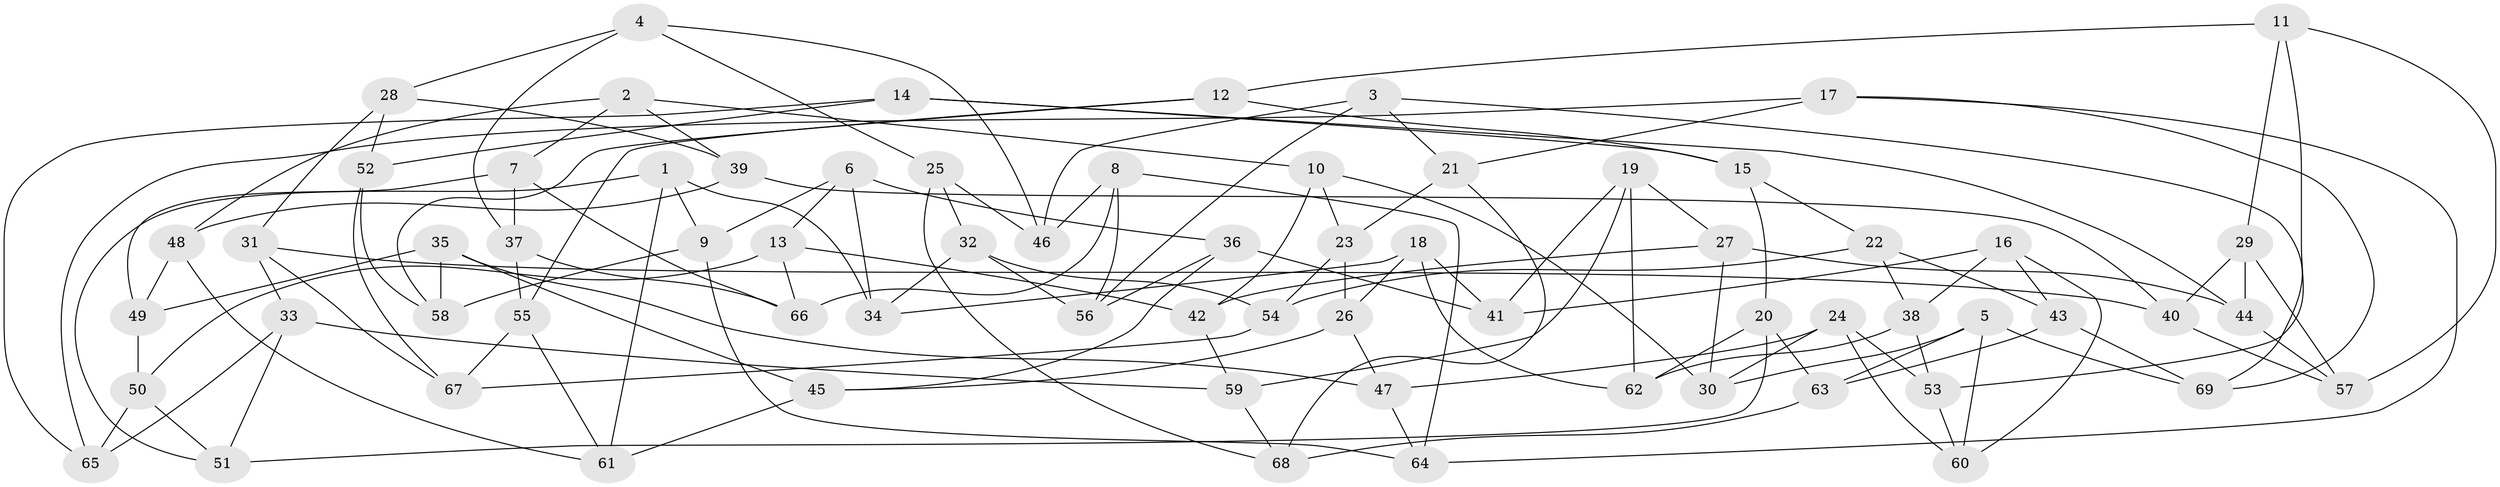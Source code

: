 // Generated by graph-tools (version 1.1) at 2025/03/03/09/25 03:03:08]
// undirected, 69 vertices, 138 edges
graph export_dot {
graph [start="1"]
  node [color=gray90,style=filled];
  1;
  2;
  3;
  4;
  5;
  6;
  7;
  8;
  9;
  10;
  11;
  12;
  13;
  14;
  15;
  16;
  17;
  18;
  19;
  20;
  21;
  22;
  23;
  24;
  25;
  26;
  27;
  28;
  29;
  30;
  31;
  32;
  33;
  34;
  35;
  36;
  37;
  38;
  39;
  40;
  41;
  42;
  43;
  44;
  45;
  46;
  47;
  48;
  49;
  50;
  51;
  52;
  53;
  54;
  55;
  56;
  57;
  58;
  59;
  60;
  61;
  62;
  63;
  64;
  65;
  66;
  67;
  68;
  69;
  1 -- 34;
  1 -- 51;
  1 -- 9;
  1 -- 61;
  2 -- 39;
  2 -- 10;
  2 -- 7;
  2 -- 48;
  3 -- 46;
  3 -- 21;
  3 -- 69;
  3 -- 56;
  4 -- 28;
  4 -- 37;
  4 -- 25;
  4 -- 46;
  5 -- 60;
  5 -- 69;
  5 -- 63;
  5 -- 30;
  6 -- 34;
  6 -- 13;
  6 -- 36;
  6 -- 9;
  7 -- 37;
  7 -- 49;
  7 -- 66;
  8 -- 46;
  8 -- 64;
  8 -- 66;
  8 -- 56;
  9 -- 64;
  9 -- 58;
  10 -- 30;
  10 -- 23;
  10 -- 42;
  11 -- 53;
  11 -- 12;
  11 -- 57;
  11 -- 29;
  12 -- 15;
  12 -- 58;
  12 -- 55;
  13 -- 50;
  13 -- 42;
  13 -- 66;
  14 -- 52;
  14 -- 15;
  14 -- 44;
  14 -- 65;
  15 -- 22;
  15 -- 20;
  16 -- 60;
  16 -- 38;
  16 -- 41;
  16 -- 43;
  17 -- 65;
  17 -- 21;
  17 -- 69;
  17 -- 64;
  18 -- 41;
  18 -- 34;
  18 -- 26;
  18 -- 62;
  19 -- 62;
  19 -- 59;
  19 -- 27;
  19 -- 41;
  20 -- 63;
  20 -- 51;
  20 -- 62;
  21 -- 68;
  21 -- 23;
  22 -- 43;
  22 -- 54;
  22 -- 38;
  23 -- 54;
  23 -- 26;
  24 -- 53;
  24 -- 60;
  24 -- 47;
  24 -- 30;
  25 -- 46;
  25 -- 68;
  25 -- 32;
  26 -- 45;
  26 -- 47;
  27 -- 30;
  27 -- 44;
  27 -- 42;
  28 -- 31;
  28 -- 39;
  28 -- 52;
  29 -- 57;
  29 -- 40;
  29 -- 44;
  31 -- 40;
  31 -- 67;
  31 -- 33;
  32 -- 56;
  32 -- 34;
  32 -- 54;
  33 -- 59;
  33 -- 65;
  33 -- 51;
  35 -- 49;
  35 -- 47;
  35 -- 58;
  35 -- 45;
  36 -- 41;
  36 -- 45;
  36 -- 56;
  37 -- 66;
  37 -- 55;
  38 -- 62;
  38 -- 53;
  39 -- 48;
  39 -- 40;
  40 -- 57;
  42 -- 59;
  43 -- 63;
  43 -- 69;
  44 -- 57;
  45 -- 61;
  47 -- 64;
  48 -- 49;
  48 -- 61;
  49 -- 50;
  50 -- 65;
  50 -- 51;
  52 -- 58;
  52 -- 67;
  53 -- 60;
  54 -- 67;
  55 -- 61;
  55 -- 67;
  59 -- 68;
  63 -- 68;
}
